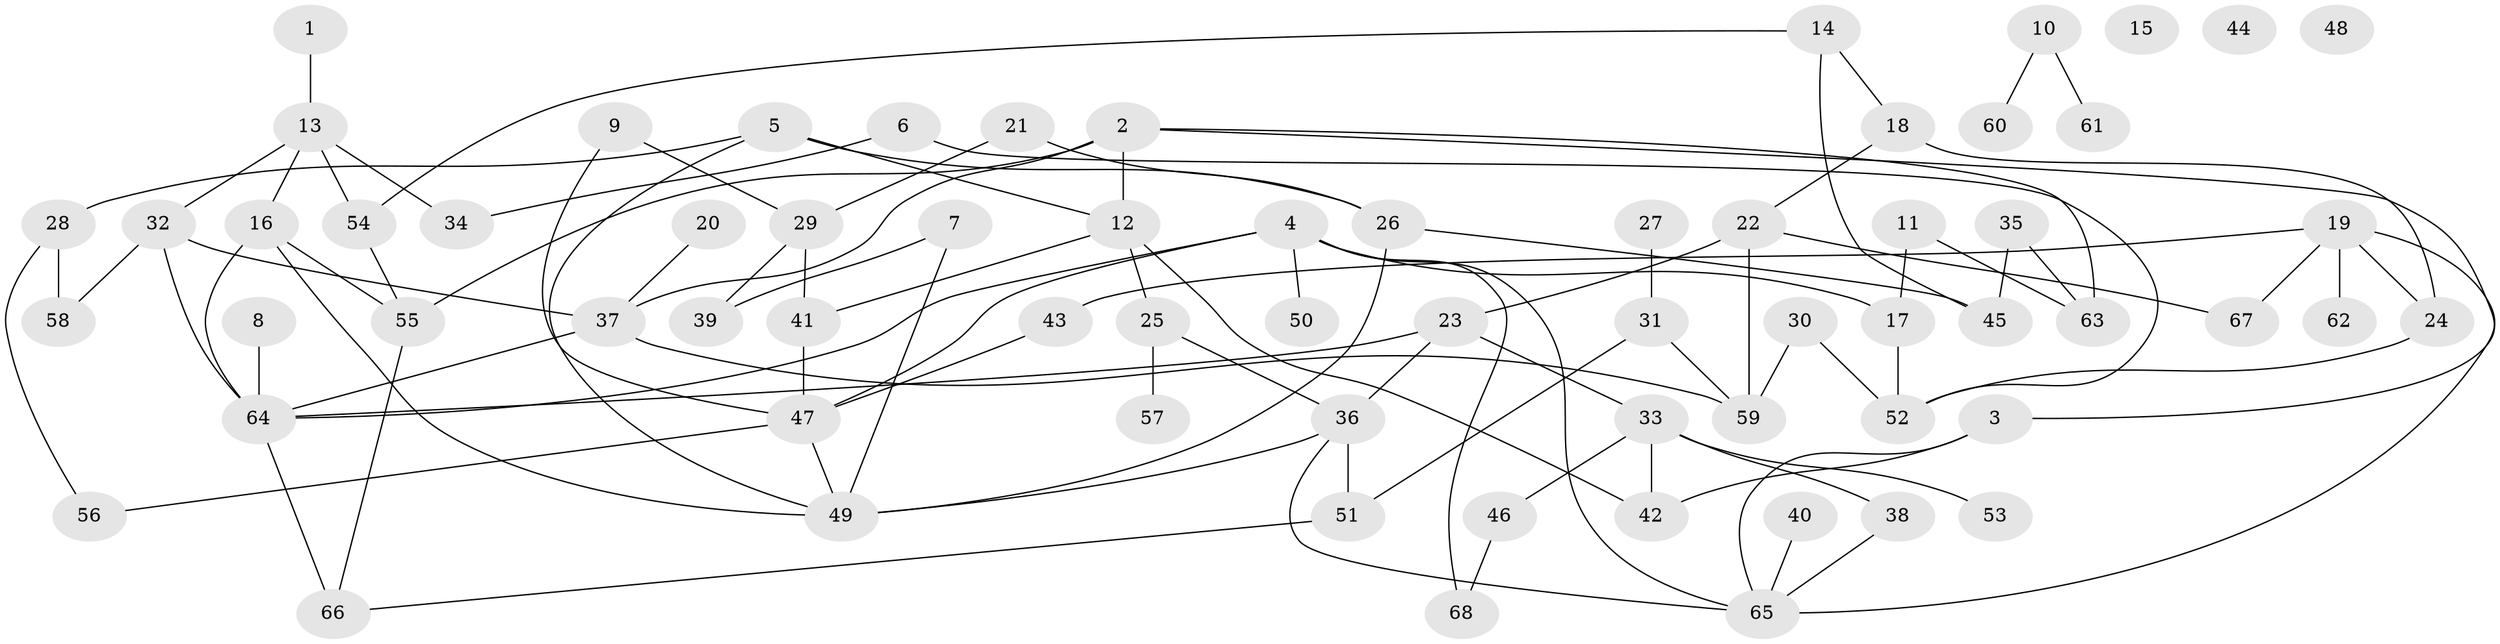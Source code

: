 // coarse degree distribution, {5: 0.07407407407407407, 9: 0.07407407407407407, 8: 0.037037037037037035, 2: 0.18518518518518517, 1: 0.1111111111111111, 7: 0.037037037037037035, 0: 0.14814814814814814, 4: 0.2222222222222222, 11: 0.037037037037037035, 6: 0.037037037037037035, 3: 0.037037037037037035}
// Generated by graph-tools (version 1.1) at 2025/16/03/04/25 18:16:27]
// undirected, 68 vertices, 98 edges
graph export_dot {
graph [start="1"]
  node [color=gray90,style=filled];
  1;
  2;
  3;
  4;
  5;
  6;
  7;
  8;
  9;
  10;
  11;
  12;
  13;
  14;
  15;
  16;
  17;
  18;
  19;
  20;
  21;
  22;
  23;
  24;
  25;
  26;
  27;
  28;
  29;
  30;
  31;
  32;
  33;
  34;
  35;
  36;
  37;
  38;
  39;
  40;
  41;
  42;
  43;
  44;
  45;
  46;
  47;
  48;
  49;
  50;
  51;
  52;
  53;
  54;
  55;
  56;
  57;
  58;
  59;
  60;
  61;
  62;
  63;
  64;
  65;
  66;
  67;
  68;
  1 -- 13;
  2 -- 3;
  2 -- 12;
  2 -- 37;
  2 -- 55;
  2 -- 63;
  3 -- 42;
  3 -- 65;
  4 -- 17;
  4 -- 47;
  4 -- 50;
  4 -- 64;
  4 -- 65;
  4 -- 68;
  5 -- 12;
  5 -- 26;
  5 -- 28;
  5 -- 49;
  6 -- 34;
  6 -- 52;
  7 -- 39;
  7 -- 49;
  8 -- 64;
  9 -- 29;
  9 -- 47;
  10 -- 60;
  10 -- 61;
  11 -- 17;
  11 -- 63;
  12 -- 25;
  12 -- 41;
  12 -- 42;
  13 -- 16;
  13 -- 32;
  13 -- 34;
  13 -- 54;
  14 -- 18;
  14 -- 45;
  14 -- 54;
  16 -- 49;
  16 -- 55;
  16 -- 64;
  17 -- 52;
  18 -- 22;
  18 -- 24;
  19 -- 24;
  19 -- 43;
  19 -- 62;
  19 -- 65;
  19 -- 67;
  20 -- 37;
  21 -- 26;
  21 -- 29;
  22 -- 23;
  22 -- 59;
  22 -- 67;
  23 -- 33;
  23 -- 36;
  23 -- 64;
  24 -- 52;
  25 -- 36;
  25 -- 57;
  26 -- 45;
  26 -- 49;
  27 -- 31;
  28 -- 56;
  28 -- 58;
  29 -- 39;
  29 -- 41;
  30 -- 52;
  30 -- 59;
  31 -- 51;
  31 -- 59;
  32 -- 37;
  32 -- 58;
  32 -- 64;
  33 -- 38;
  33 -- 42;
  33 -- 46;
  33 -- 53;
  35 -- 45;
  35 -- 63;
  36 -- 49;
  36 -- 51;
  36 -- 65;
  37 -- 59;
  37 -- 64;
  38 -- 65;
  40 -- 65;
  41 -- 47;
  43 -- 47;
  46 -- 68;
  47 -- 49;
  47 -- 56;
  51 -- 66;
  54 -- 55;
  55 -- 66;
  64 -- 66;
}
